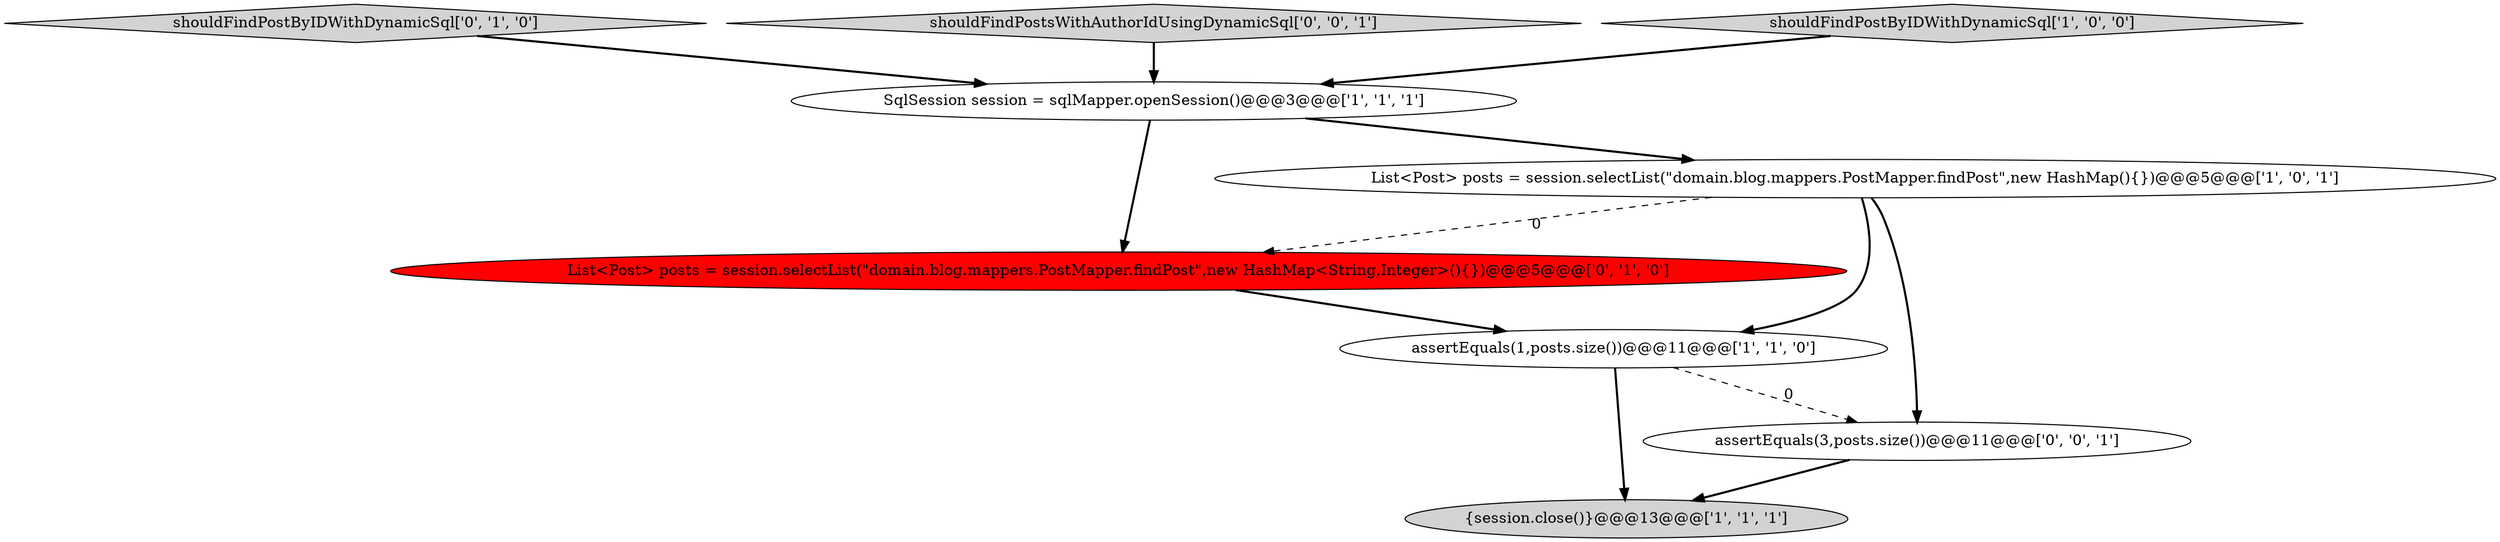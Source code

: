 digraph {
2 [style = filled, label = "SqlSession session = sqlMapper.openSession()@@@3@@@['1', '1', '1']", fillcolor = white, shape = ellipse image = "AAA0AAABBB1BBB"];
5 [style = filled, label = "List<Post> posts = session.selectList(\"domain.blog.mappers.PostMapper.findPost\",new HashMap<String,Integer>(){})@@@5@@@['0', '1', '0']", fillcolor = red, shape = ellipse image = "AAA1AAABBB2BBB"];
6 [style = filled, label = "shouldFindPostByIDWithDynamicSql['0', '1', '0']", fillcolor = lightgray, shape = diamond image = "AAA0AAABBB2BBB"];
4 [style = filled, label = "List<Post> posts = session.selectList(\"domain.blog.mappers.PostMapper.findPost\",new HashMap(){})@@@5@@@['1', '0', '1']", fillcolor = white, shape = ellipse image = "AAA0AAABBB1BBB"];
8 [style = filled, label = "shouldFindPostsWithAuthorIdUsingDynamicSql['0', '0', '1']", fillcolor = lightgray, shape = diamond image = "AAA0AAABBB3BBB"];
3 [style = filled, label = "shouldFindPostByIDWithDynamicSql['1', '0', '0']", fillcolor = lightgray, shape = diamond image = "AAA0AAABBB1BBB"];
0 [style = filled, label = "{session.close()}@@@13@@@['1', '1', '1']", fillcolor = lightgray, shape = ellipse image = "AAA0AAABBB1BBB"];
1 [style = filled, label = "assertEquals(1,posts.size())@@@11@@@['1', '1', '0']", fillcolor = white, shape = ellipse image = "AAA0AAABBB1BBB"];
7 [style = filled, label = "assertEquals(3,posts.size())@@@11@@@['0', '0', '1']", fillcolor = white, shape = ellipse image = "AAA0AAABBB3BBB"];
4->5 [style = dashed, label="0"];
5->1 [style = bold, label=""];
4->1 [style = bold, label=""];
7->0 [style = bold, label=""];
1->0 [style = bold, label=""];
1->7 [style = dashed, label="0"];
3->2 [style = bold, label=""];
8->2 [style = bold, label=""];
2->4 [style = bold, label=""];
4->7 [style = bold, label=""];
2->5 [style = bold, label=""];
6->2 [style = bold, label=""];
}
